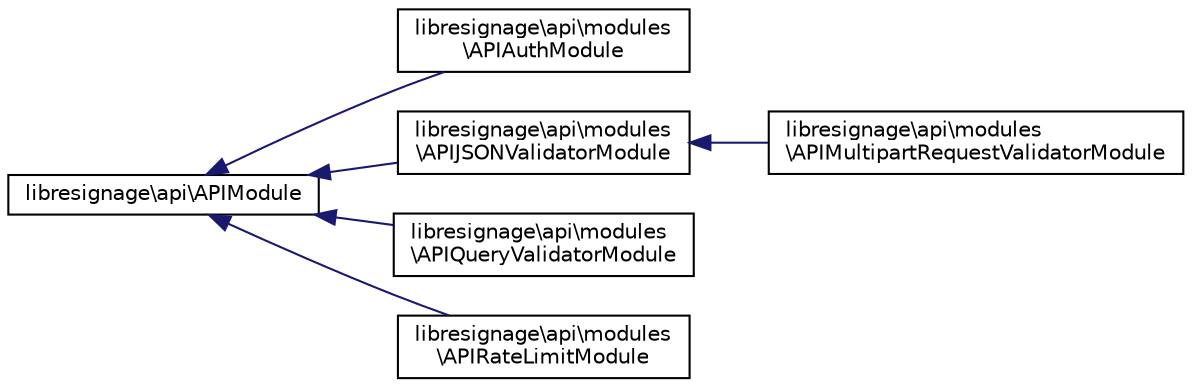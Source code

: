 digraph "Graphical Class Hierarchy"
{
  edge [fontname="Helvetica",fontsize="10",labelfontname="Helvetica",labelfontsize="10"];
  node [fontname="Helvetica",fontsize="10",shape=record];
  rankdir="LR";
  Node0 [label="libresignage\\api\\APIModule",height=0.2,width=0.4,color="black", fillcolor="white", style="filled",URL="$classlibresignage_1_1api_1_1APIModule.html"];
  Node0 -> Node1 [dir="back",color="midnightblue",fontsize="10",style="solid",fontname="Helvetica"];
  Node1 [label="libresignage\\api\\modules\l\\APIAuthModule",height=0.2,width=0.4,color="black", fillcolor="white", style="filled",URL="$classlibresignage_1_1api_1_1modules_1_1APIAuthModule.html"];
  Node0 -> Node2 [dir="back",color="midnightblue",fontsize="10",style="solid",fontname="Helvetica"];
  Node2 [label="libresignage\\api\\modules\l\\APIJSONValidatorModule",height=0.2,width=0.4,color="black", fillcolor="white", style="filled",URL="$classlibresignage_1_1api_1_1modules_1_1APIJSONValidatorModule.html"];
  Node2 -> Node3 [dir="back",color="midnightblue",fontsize="10",style="solid",fontname="Helvetica"];
  Node3 [label="libresignage\\api\\modules\l\\APIMultipartRequestValidatorModule",height=0.2,width=0.4,color="black", fillcolor="white", style="filled",URL="$classlibresignage_1_1api_1_1modules_1_1APIMultipartRequestValidatorModule.html"];
  Node0 -> Node4 [dir="back",color="midnightblue",fontsize="10",style="solid",fontname="Helvetica"];
  Node4 [label="libresignage\\api\\modules\l\\APIQueryValidatorModule",height=0.2,width=0.4,color="black", fillcolor="white", style="filled",URL="$classlibresignage_1_1api_1_1modules_1_1APIQueryValidatorModule.html"];
  Node0 -> Node5 [dir="back",color="midnightblue",fontsize="10",style="solid",fontname="Helvetica"];
  Node5 [label="libresignage\\api\\modules\l\\APIRateLimitModule",height=0.2,width=0.4,color="black", fillcolor="white", style="filled",URL="$classlibresignage_1_1api_1_1modules_1_1APIRateLimitModule.html"];
}
